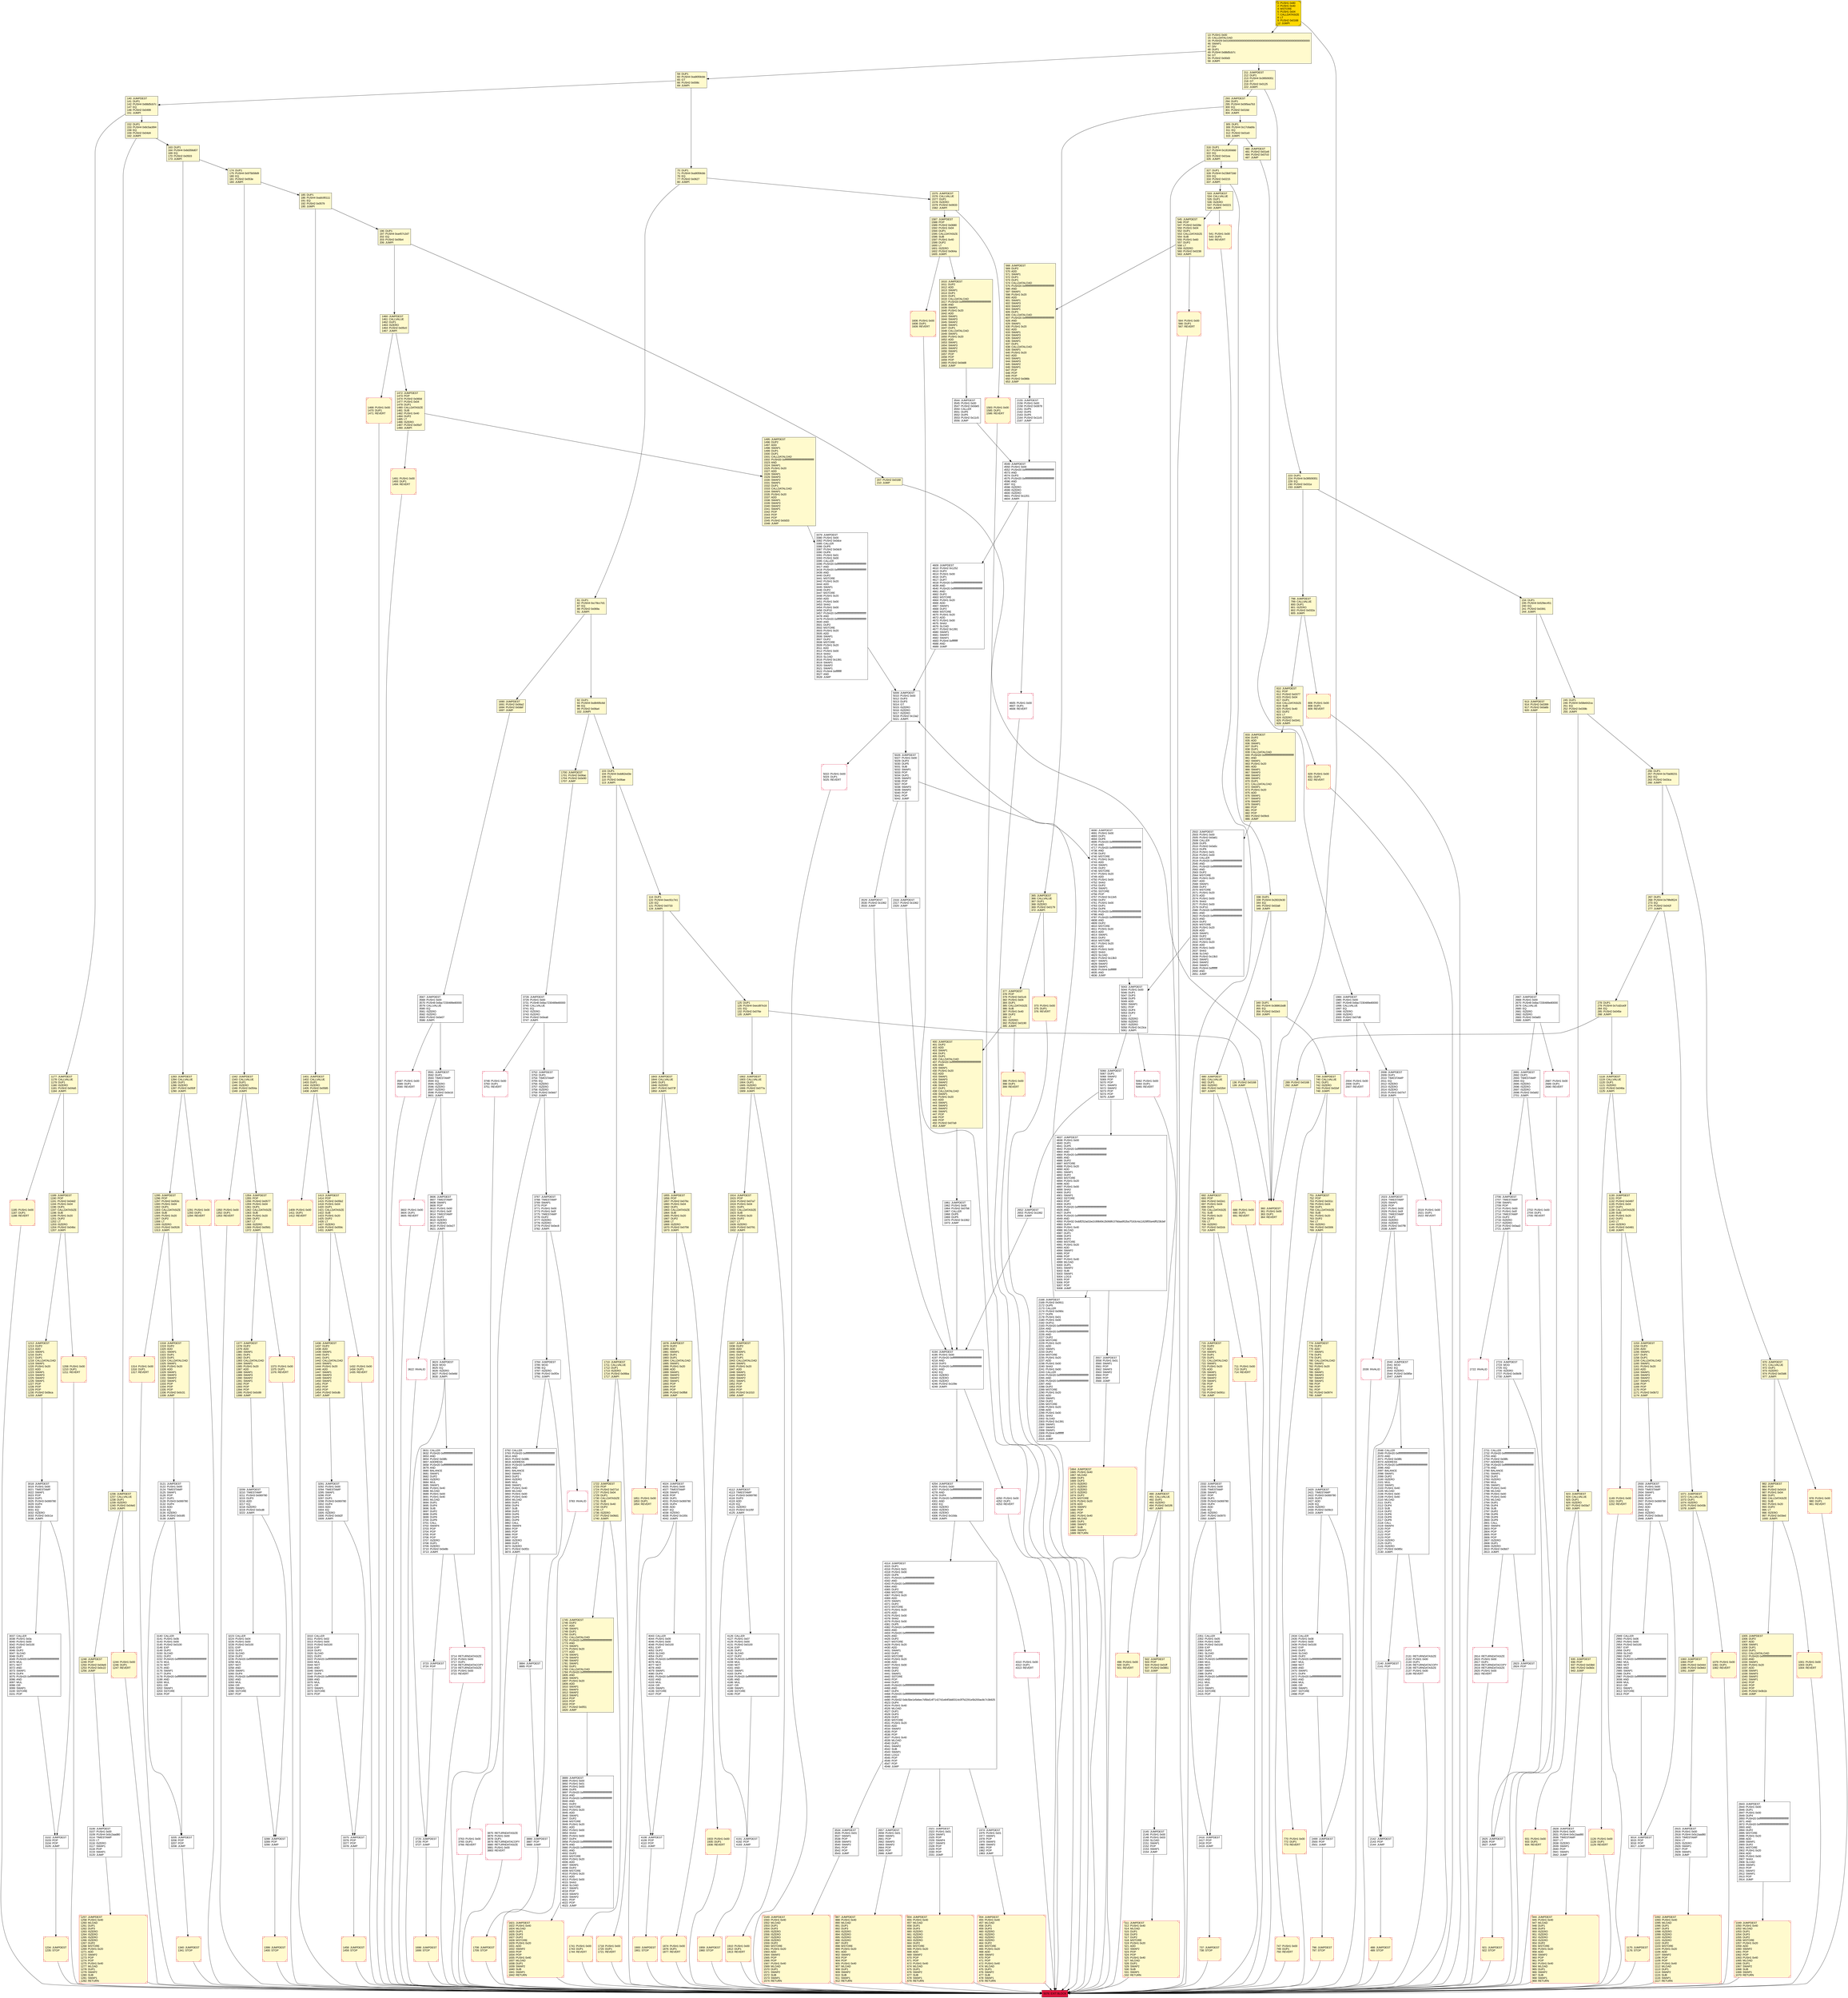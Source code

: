 digraph G {
bgcolor=transparent rankdir=UD;
node [shape=box style=filled color=black fillcolor=white fontname=arial fontcolor=black];
59 [label="59: DUP1\l60: PUSH4 0xa9059cbb\l65: GT\l66: PUSH2 0x008c\l69: JUMPI\l" fillcolor=lemonchiffon ];
1587 [label="1587: JUMPDEST\l1588: POP\l1589: PUSH2 0x0680\l1592: PUSH1 0x04\l1594: DUP1\l1595: CALLDATASIZE\l1596: SUB\l1597: PUSH1 0x40\l1599: DUP2\l1600: LT\l1601: ISZERO\l1602: PUSH2 0x064a\l1605: JUMPI\l" fillcolor=lemonchiffon ];
931 [label="931: PUSH1 0x00\l933: DUP1\l934: REVERT\l" fillcolor=lemonchiffon shape=Msquare color=crimson ];
2706 [label="2706: JUMPDEST\l2707: TIMESTAMP\l2708: SWAP1\l2709: POP\l2710: PUSH1 0x00\l2712: PUSH1 0x0f\l2714: TIMESTAMP\l2715: DUP2\l2716: ISZERO\l2717: ISZERO\l2718: PUSH2 0x0aa3\l2721: JUMPI\l" ];
3886 [label="3886: JUMPDEST\l3887: POP\l3888: JUMP\l" ];
921 [label="921: JUMPDEST\l922: STOP\l" fillcolor=lemonchiffon shape=Msquare color=crimson ];
136 [label="136: PUSH2 0x0168\l139: JUMP\l" fillcolor=lemonchiffon ];
798 [label="798: JUMPDEST\l799: CALLVALUE\l800: DUP1\l801: ISZERO\l802: PUSH2 0x032a\l805: JUMPI\l" fillcolor=lemonchiffon ];
2023 [label="2023: JUMPDEST\l2024: TIMESTAMP\l2025: SWAP1\l2026: POP\l2027: PUSH1 0x00\l2029: PUSH1 0x0f\l2031: TIMESTAMP\l2032: DUP2\l2033: ISZERO\l2034: ISZERO\l2035: PUSH2 0x07f8\l2038: JUMPI\l" ];
1468 [label="1468: PUSH1 0x00\l1470: DUP1\l1471: REVERT\l" fillcolor=lemonchiffon shape=Msquare color=crimson ];
2722 [label="2722: INVALID\l" shape=Msquare color=crimson ];
5043 [label="5043: JUMPDEST\l5044: PUSH1 0x00\l5046: DUP1\l5047: DUP3\l5048: DUP5\l5049: ADD\l5050: SWAP1\l5051: POP\l5052: DUP4\l5053: DUP2\l5054: LT\l5055: ISZERO\l5056: ISZERO\l5057: ISZERO\l5058: PUSH2 0x13ca\l5061: JUMPI\l" ];
2723 [label="2723: JUMPDEST\l2724: MOD\l2725: EQ\l2726: ISZERO\l2727: PUSH2 0x0b09\l2730: JUMPI\l" ];
1409 [label="1409: PUSH1 0x00\l1411: DUP1\l1412: REVERT\l" fillcolor=lemonchiffon shape=Msquare color=crimson ];
3784 [label="3784: JUMPDEST\l3785: MOD\l3786: EQ\l3787: ISZERO\l3788: PUSH2 0x0f2e\l3791: JUMPI\l" ];
349 [label="349: DUP1\l350: PUSH4 0x38861bd8\l355: EQ\l356: PUSH2 0x02e3\l359: JUMPI\l" fillcolor=lemonchiffon ];
1458 [label="1458: JUMPDEST\l1459: STOP\l" fillcolor=lemonchiffon shape=Msquare color=crimson ];
1933 [label="1933: PUSH1 0x00\l1935: DUP1\l1936: REVERT\l" fillcolor=lemonchiffon shape=Msquare color=crimson ];
396 [label="396: PUSH1 0x00\l398: DUP1\l399: REVERT\l" fillcolor=lemonchiffon shape=Msquare color=crimson ];
2825 [label="2825: JUMPDEST\l2826: POP\l2827: JUMP\l" ];
480 [label="480: JUMPDEST\l481: PUSH2 0x01e8\l484: PUSH2 0x07c0\l487: JUMP\l" fillcolor=lemonchiffon ];
810 [label="810: JUMPDEST\l811: POP\l812: PUSH2 0x0377\l815: PUSH1 0x04\l817: DUP1\l818: CALLDATASIZE\l819: SUB\l820: PUSH1 0x40\l822: DUP2\l823: LT\l824: ISZERO\l825: PUSH2 0x0341\l828: JUMPI\l" fillcolor=lemonchiffon ];
1959 [label="1959: JUMPDEST\l1960: STOP\l" fillcolor=lemonchiffon shape=Msquare color=crimson ];
316 [label="316: DUP1\l317: PUSH4 0x18160ddd\l322: EQ\l323: PUSH2 0x01ea\l326: JUMPI\l" fillcolor=lemonchiffon ];
256 [label="256: DUP1\l257: PUSH4 0x70a08231\l262: EQ\l263: PUSH2 0x03ca\l266: JUMPI\l" fillcolor=lemonchiffon ];
1432 [label="1432: PUSH1 0x00\l1434: DUP1\l1435: REVERT\l" fillcolor=lemonchiffon shape=Msquare color=crimson ];
70 [label="70: DUP1\l71: PUSH4 0xa9059cbb\l76: EQ\l77: PUSH2 0x0627\l80: JUMPI\l" fillcolor=lemonchiffon ];
5022 [label="5022: PUSH1 0x00\l5024: DUP1\l5025: REVERT\l" shape=Msquare color=crimson ];
4194 [label="4194: JUMPDEST\l4195: PUSH1 0x00\l4197: PUSH20 0xffffffffffffffffffffffffffffffffffffffff\l4218: AND\l4219: DUP3\l4220: PUSH20 0xffffffffffffffffffffffffffffffffffffffff\l4241: AND\l4242: EQ\l4243: ISZERO\l4244: ISZERO\l4245: ISZERO\l4246: PUSH2 0x109e\l4249: JUMPI\l" ];
2019 [label="2019: PUSH1 0x00\l2021: DUP1\l2022: REVERT\l" shape=Msquare color=crimson ];
278 [label="278: DUP1\l279: PUSH4 0x7cd2ce0f\l284: EQ\l285: PUSH2 0x045e\l288: JUMPI\l" fillcolor=lemonchiffon ];
223 [label="223: DUP1\l224: PUSH4 0x39509351\l229: EQ\l230: PUSH2 0x031e\l233: JUMPI\l" fillcolor=lemonchiffon ];
4108 [label="4108: JUMPDEST\l4109: POP\l4110: POP\l4111: JUMP\l" ];
1001 [label="1001: PUSH1 0x00\l1003: DUP1\l1004: REVERT\l" fillcolor=lemonchiffon shape=Msquare color=crimson ];
2131 [label="2131: RETURNDATASIZE\l2132: PUSH1 0x00\l2134: DUP1\l2135: RETURNDATACOPY\l2136: RETURNDATASIZE\l2137: PUSH1 0x00\l2139: REVERT\l" shape=Msquare color=crimson ];
715 [label="715: JUMPDEST\l716: DUP2\l717: ADD\l718: SWAP1\l719: DUP1\l720: DUP1\l721: CALLDATALOAD\l722: SWAP1\l723: PUSH1 0x20\l725: ADD\l726: SWAP1\l727: SWAP3\l728: SWAP2\l729: SWAP1\l730: POP\l731: POP\l732: POP\l733: PUSH2 0x091c\l736: JUMP\l" fillcolor=lemonchiffon ];
2652 [label="2652: JUMPDEST\l2653: PUSH2 0x1062\l2656: JUMP\l" ];
887 [label="887: JUMPDEST\l888: PUSH1 0x40\l890: MLOAD\l891: DUP1\l892: DUP3\l893: ISZERO\l894: ISZERO\l895: ISZERO\l896: ISZERO\l897: DUP2\l898: MSTORE\l899: PUSH1 0x20\l901: ADD\l902: SWAP2\l903: POP\l904: POP\l905: PUSH1 0x40\l907: MLOAD\l908: DUP1\l909: SWAP2\l910: SUB\l911: SWAP1\l912: RETURN\l" fillcolor=lemonchiffon shape=Msquare color=crimson ];
4043 [label="4043: CALLER\l4044: PUSH1 0x09\l4046: PUSH1 0x00\l4048: PUSH2 0x0100\l4051: EXP\l4052: DUP2\l4053: SLOAD\l4054: DUP2\l4055: PUSH20 0xffffffffffffffffffffffffffffffffffffffff\l4076: MUL\l4077: NOT\l4078: AND\l4079: SWAP1\l4080: DUP4\l4081: PUSH20 0xffffffffffffffffffffffffffffffffffffffff\l4102: AND\l4103: MUL\l4104: OR\l4105: SWAP1\l4106: SSTORE\l4107: POP\l" ];
511 [label="511: JUMPDEST\l512: PUSH1 0x40\l514: MLOAD\l515: DUP1\l516: DUP3\l517: DUP2\l518: MSTORE\l519: PUSH1 0x20\l521: ADD\l522: SWAP2\l523: POP\l524: POP\l525: PUSH1 0x40\l527: MLOAD\l528: DUP1\l529: SWAP2\l530: SUB\l531: SWAP1\l532: RETURN\l" fillcolor=lemonchiffon shape=Msquare color=crimson ];
680 [label="680: JUMPDEST\l681: CALLVALUE\l682: DUP1\l683: ISZERO\l684: PUSH2 0x02b4\l687: JUMPI\l" fillcolor=lemonchiffon ];
568 [label="568: JUMPDEST\l569: DUP2\l570: ADD\l571: SWAP1\l572: DUP1\l573: DUP1\l574: CALLDATALOAD\l575: PUSH20 0xffffffffffffffffffffffffffffffffffffffff\l596: AND\l597: SWAP1\l598: PUSH1 0x20\l600: ADD\l601: SWAP1\l602: SWAP3\l603: SWAP2\l604: SWAP1\l605: DUP1\l606: CALLDATALOAD\l607: PUSH20 0xffffffffffffffffffffffffffffffffffffffff\l628: AND\l629: SWAP1\l630: PUSH1 0x20\l632: ADD\l633: SWAP1\l634: SWAP3\l635: SWAP2\l636: SWAP1\l637: DUP1\l638: CALLDATALOAD\l639: SWAP1\l640: PUSH1 0x20\l642: ADD\l643: SWAP1\l644: SWAP3\l645: SWAP2\l646: SWAP1\l647: POP\l648: POP\l649: POP\l650: PUSH2 0x086b\l653: JUMP\l" fillcolor=lemonchiffon ];
4254 [label="4254: JUMPDEST\l4255: PUSH1 0x00\l4257: PUSH20 0xffffffffffffffffffffffffffffffffffffffff\l4278: AND\l4279: DUP4\l4280: PUSH20 0xffffffffffffffffffffffffffffffffffffffff\l4301: AND\l4302: EQ\l4303: ISZERO\l4304: ISZERO\l4305: ISZERO\l4306: PUSH2 0x10da\l4309: JUMPI\l" ];
498 [label="498: PUSH1 0x00\l500: DUP1\l501: REVERT\l" fillcolor=lemonchiffon shape=Msquare color=crimson ];
1342 [label="1342: JUMPDEST\l1343: CALLVALUE\l1344: DUP1\l1345: ISZERO\l1346: PUSH2 0x054a\l1349: JUMPI\l" fillcolor=lemonchiffon ];
207 [label="207: PUSH2 0x0168\l210: JUMP\l" fillcolor=lemonchiffon ];
3102 [label="3102: JUMPDEST\l3103: POP\l3104: POP\l3105: JUMP\l" ];
152 [label="152: DUP1\l153: PUSH4 0x8c5ac894\l158: EQ\l159: PUSH2 0x04d4\l162: JUMPI\l" fillcolor=lemonchiffon ];
338 [label="338: DUP1\l339: PUSH4 0x2831fe30\l344: EQ\l345: PUSH2 0x02a8\l348: JUMPI\l" fillcolor=lemonchiffon ];
4605 [label="4605: PUSH1 0x00\l4607: DUP1\l4608: REVERT\l" shape=Msquare color=crimson ];
1401 [label="1401: JUMPDEST\l1402: CALLVALUE\l1403: DUP1\l1404: ISZERO\l1405: PUSH2 0x0585\l1408: JUMPI\l" fillcolor=lemonchiffon ];
5062 [label="5062: PUSH1 0x00\l5064: DUP1\l5065: REVERT\l" shape=Msquare color=crimson ];
196 [label="196: DUP1\l197: PUSH4 0xa457c2d7\l202: EQ\l203: PUSH2 0x05b4\l206: JUMPI\l" fillcolor=lemonchiffon ];
1984 [label="1984: JUMPDEST\l1985: PUSH1 0x00\l1987: PUSH8 0x8ac7230489e80000\l1996: CALLVALUE\l1997: EQ\l1998: ISZERO\l1999: ISZERO\l2000: PUSH2 0x07d8\l2003: JUMPI\l" ];
1118 [label="1118: JUMPDEST\l1119: CALLVALUE\l1120: DUP1\l1121: ISZERO\l1122: PUSH2 0x046a\l1125: JUMPI\l" fillcolor=lemonchiffon ];
1436 [label="1436: JUMPDEST\l1437: DUP2\l1438: ADD\l1439: SWAP1\l1440: DUP1\l1441: DUP1\l1442: CALLDATALOAD\l1443: SWAP1\l1444: PUSH1 0x20\l1446: ADD\l1447: SWAP1\l1448: SWAP3\l1449: SWAP2\l1450: SWAP1\l1451: POP\l1452: POP\l1453: POP\l1454: PUSH2 0x0cdb\l1457: JUMP\l" fillcolor=lemonchiffon ];
2140 [label="2140: JUMPDEST\l2141: POP\l" ];
751 [label="751: JUMPDEST\l752: POP\l753: PUSH2 0x031c\l756: PUSH1 0x04\l758: DUP1\l759: CALLDATASIZE\l760: SUB\l761: PUSH1 0x20\l763: DUP2\l764: LT\l765: ISZERO\l766: PUSH2 0x0306\l769: JUMPI\l" fillcolor=lemonchiffon ];
1491 [label="1491: PUSH1 0x00\l1493: DUP1\l1494: REVERT\l" fillcolor=lemonchiffon shape=Msquare color=crimson ];
978 [label="978: PUSH1 0x00\l980: DUP1\l981: REVERT\l" fillcolor=lemonchiffon shape=Msquare color=crimson ];
2004 [label="2004: PUSH1 0x00\l2006: DUP1\l2007: REVERT\l" shape=Msquare color=crimson ];
2048 [label="2048: CALLER\l2049: PUSH20 0xffffffffffffffffffffffffffffffffffffffff\l2070: AND\l2071: PUSH2 0x08fc\l2074: ADDRESS\l2075: PUSH20 0xffffffffffffffffffffffffffffffffffffffff\l2096: AND\l2097: BALANCE\l2098: SWAP1\l2099: DUP2\l2100: ISZERO\l2101: MUL\l2102: SWAP1\l2103: PUSH1 0x40\l2105: MLOAD\l2106: PUSH1 0x00\l2108: PUSH1 0x40\l2110: MLOAD\l2111: DUP1\l2112: DUP4\l2113: SUB\l2114: DUP2\l2115: DUP6\l2116: DUP9\l2117: DUP9\l2118: CALL\l2119: SWAP4\l2120: POP\l2121: POP\l2122: POP\l2123: POP\l2124: ISZERO\l2125: DUP1\l2126: ISZERO\l2127: PUSH2 0x085c\l2130: JUMPI\l" ];
3783 [label="3783: INVALID\l" shape=Msquare color=crimson ];
488 [label="488: JUMPDEST\l489: STOP\l" fillcolor=lemonchiffon shape=Msquare color=crimson ];
1610 [label="1610: JUMPDEST\l1611: DUP2\l1612: ADD\l1613: SWAP1\l1614: DUP1\l1615: DUP1\l1616: CALLDATALOAD\l1617: PUSH20 0xffffffffffffffffffffffffffffffffffffffff\l1638: AND\l1639: SWAP1\l1640: PUSH1 0x20\l1642: ADD\l1643: SWAP1\l1644: SWAP3\l1645: SWAP2\l1646: SWAP1\l1647: DUP1\l1648: CALLDATALOAD\l1649: SWAP1\l1650: PUSH1 0x20\l1652: ADD\l1653: SWAP1\l1654: SWAP3\l1655: SWAP2\l1656: SWAP1\l1657: POP\l1658: POP\l1659: POP\l1660: PUSH2 0x0dd8\l1663: JUMP\l" fillcolor=lemonchiffon ];
1937 [label="1937: JUMPDEST\l1938: DUP2\l1939: ADD\l1940: SWAP1\l1941: DUP1\l1942: DUP1\l1943: CALLDATALOAD\l1944: SWAP1\l1945: PUSH1 0x20\l1947: ADD\l1948: SWAP1\l1949: SWAP3\l1950: SWAP2\l1951: SWAP1\l1952: POP\l1953: POP\l1954: POP\l1955: PUSH2 0x1010\l1958: JUMP\l" fillcolor=lemonchiffon ];
1314 [label="1314: PUSH1 0x00\l1316: DUP1\l1317: REVERT\l" fillcolor=lemonchiffon shape=Msquare color=crimson ];
174 [label="174: DUP1\l175: PUSH4 0x975b58d9\l180: EQ\l181: PUSH2 0x053e\l184: JUMPI\l" fillcolor=lemonchiffon ];
806 [label="806: PUSH1 0x00\l808: DUP1\l809: REVERT\l" fillcolor=lemonchiffon shape=Msquare color=crimson ];
796 [label="796: JUMPDEST\l797: STOP\l" fillcolor=lemonchiffon shape=Msquare color=crimson ];
1472 [label="1472: JUMPDEST\l1473: POP\l1474: PUSH2 0x060d\l1477: PUSH1 0x04\l1479: DUP1\l1480: CALLDATASIZE\l1481: SUB\l1482: PUSH1 0x40\l1484: DUP2\l1485: LT\l1486: ISZERO\l1487: PUSH2 0x05d7\l1490: JUMPI\l" fillcolor=lemonchiffon ];
1354 [label="1354: JUMPDEST\l1355: POP\l1356: PUSH2 0x0577\l1359: PUSH1 0x04\l1361: DUP1\l1362: CALLDATASIZE\l1363: SUB\l1364: PUSH1 0x20\l1366: DUP2\l1367: LT\l1368: ISZERO\l1369: PUSH2 0x0561\l1372: JUMPI\l" fillcolor=lemonchiffon ];
944 [label="944: JUMPDEST\l945: PUSH1 0x40\l947: MLOAD\l948: DUP1\l949: DUP3\l950: ISZERO\l951: ISZERO\l952: ISZERO\l953: ISZERO\l954: DUP2\l955: MSTORE\l956: PUSH1 0x20\l958: ADD\l959: SWAP2\l960: POP\l961: POP\l962: PUSH1 0x40\l964: MLOAD\l965: DUP1\l966: SWAP2\l967: SUB\l968: SWAP1\l969: RETURN\l" fillcolor=lemonchiffon shape=Msquare color=crimson ];
1318 [label="1318: JUMPDEST\l1319: DUP2\l1320: ADD\l1321: SWAP1\l1322: DUP1\l1323: DUP1\l1324: CALLDATALOAD\l1325: SWAP1\l1326: PUSH1 0x20\l1328: ADD\l1329: SWAP1\l1330: SWAP3\l1331: SWAP2\l1332: SWAP1\l1333: POP\l1334: POP\l1335: POP\l1336: PUSH2 0x0c31\l1339: JUMP\l" fillcolor=lemonchiffon ];
2168 [label="2168: JUMPDEST\l2169: PUSH2 0x0911\l2172: DUP5\l2173: CALLER\l2174: PUSH2 0x090c\l2177: DUP6\l2178: PUSH1 0x01\l2180: PUSH1 0x00\l2182: DUP11\l2183: PUSH20 0xffffffffffffffffffffffffffffffffffffffff\l2204: AND\l2205: PUSH20 0xffffffffffffffffffffffffffffffffffffffff\l2226: AND\l2227: DUP2\l2228: MSTORE\l2229: PUSH1 0x20\l2231: ADD\l2232: SWAP1\l2233: DUP2\l2234: MSTORE\l2235: PUSH1 0x20\l2237: ADD\l2238: PUSH1 0x00\l2240: SHA3\l2241: PUSH1 0x00\l2243: CALLER\l2244: PUSH20 0xffffffffffffffffffffffffffffffffffffffff\l2265: AND\l2266: PUSH20 0xffffffffffffffffffffffffffffffffffffffff\l2287: AND\l2288: DUP2\l2289: MSTORE\l2290: PUSH1 0x20\l2292: ADD\l2293: SWAP1\l2294: DUP2\l2295: MSTORE\l2296: PUSH1 0x20\l2298: ADD\l2299: PUSH1 0x00\l2301: SHA3\l2302: SLOAD\l2303: PUSH2 0x1391\l2306: SWAP1\l2307: SWAP2\l2308: SWAP1\l2309: PUSH4 0xffffffff\l2314: AND\l2315: JUMP\l" ];
3121 [label="3121: JUMPDEST\l3122: PUSH1 0x00\l3124: TIMESTAMP\l3125: SWAP1\l3126: POP\l3127: DUP1\l3128: PUSH3 0x069780\l3132: DUP4\l3133: ADD\l3134: EQ\l3135: ISZERO\l3136: PUSH2 0x0c85\l3139: JUMPI\l" ];
3310 [label="3310: CALLER\l3311: PUSH1 0x02\l3313: PUSH1 0x00\l3315: PUSH2 0x0100\l3318: EXP\l3319: DUP2\l3320: SLOAD\l3321: DUP2\l3322: PUSH20 0xffffffffffffffffffffffffffffffffffffffff\l3343: MUL\l3344: NOT\l3345: AND\l3346: SWAP1\l3347: DUP4\l3348: PUSH20 0xffffffffffffffffffffffffffffffffffffffff\l3369: AND\l3370: MUL\l3371: OR\l3372: SWAP1\l3373: SSTORE\l3374: POP\l" ];
3622 [label="3622: INVALID\l" shape=Msquare color=crimson ];
3714 [label="3714: RETURNDATASIZE\l3715: PUSH1 0x00\l3717: DUP1\l3718: RETURNDATACOPY\l3719: RETURNDATASIZE\l3720: PUSH1 0x00\l3722: REVERT\l" shape=Msquare color=crimson ];
1851 [label="1851: PUSH1 0x00\l1853: DUP1\l1854: REVERT\l" fillcolor=lemonchiffon shape=Msquare color=crimson ];
829 [label="829: PUSH1 0x00\l831: DUP1\l832: REVERT\l" fillcolor=lemonchiffon shape=Msquare color=crimson ];
4690 [label="4690: JUMPDEST\l4691: PUSH1 0x00\l4693: DUP1\l4694: DUP6\l4695: PUSH20 0xffffffffffffffffffffffffffffffffffffffff\l4716: AND\l4717: PUSH20 0xffffffffffffffffffffffffffffffffffffffff\l4738: AND\l4739: DUP2\l4740: MSTORE\l4741: PUSH1 0x20\l4743: ADD\l4744: SWAP1\l4745: DUP2\l4746: MSTORE\l4747: PUSH1 0x20\l4749: ADD\l4750: PUSH1 0x00\l4752: SHA3\l4753: DUP2\l4754: SWAP1\l4755: SSTORE\l4756: POP\l4757: PUSH2 0x12e5\l4760: DUP2\l4761: PUSH1 0x00\l4763: DUP1\l4764: DUP6\l4765: PUSH20 0xffffffffffffffffffffffffffffffffffffffff\l4786: AND\l4787: PUSH20 0xffffffffffffffffffffffffffffffffffffffff\l4808: AND\l4809: DUP2\l4810: MSTORE\l4811: PUSH1 0x20\l4813: ADD\l4814: SWAP1\l4815: DUP2\l4816: MSTORE\l4817: PUSH1 0x20\l4819: ADD\l4820: PUSH1 0x00\l4822: SHA3\l4823: SLOAD\l4824: PUSH2 0x13b3\l4827: SWAP1\l4828: SWAP2\l4829: SWAP1\l4830: PUSH4 0xffffffff\l4835: AND\l4836: JUMP\l" ];
545 [label="545: JUMPDEST\l546: POP\l547: PUSH2 0x028e\l550: PUSH1 0x04\l552: DUP1\l553: CALLDATASIZE\l554: SUB\l555: PUSH1 0x60\l557: DUP2\l558: LT\l559: ISZERO\l560: PUSH2 0x0238\l563: JUMPI\l" fillcolor=lemonchiffon ];
4024 [label="4024: JUMPDEST\l4025: PUSH1 0x00\l4027: TIMESTAMP\l4028: SWAP1\l4029: POP\l4030: DUP1\l4031: PUSH3 0x069780\l4035: DUP4\l4036: ADD\l4037: EQ\l4038: ISZERO\l4039: PUSH2 0x100c\l4042: JUMPI\l" ];
770 [label="770: PUSH1 0x00\l772: DUP1\l773: REVERT\l" fillcolor=lemonchiffon shape=Msquare color=crimson ];
4314 [label="4314: JUMPDEST\l4315: DUP1\l4316: PUSH1 0x01\l4318: PUSH1 0x00\l4320: DUP6\l4321: PUSH20 0xffffffffffffffffffffffffffffffffffffffff\l4342: AND\l4343: PUSH20 0xffffffffffffffffffffffffffffffffffffffff\l4364: AND\l4365: DUP2\l4366: MSTORE\l4367: PUSH1 0x20\l4369: ADD\l4370: SWAP1\l4371: DUP2\l4372: MSTORE\l4373: PUSH1 0x20\l4375: ADD\l4376: PUSH1 0x00\l4378: SHA3\l4379: PUSH1 0x00\l4381: DUP5\l4382: PUSH20 0xffffffffffffffffffffffffffffffffffffffff\l4403: AND\l4404: PUSH20 0xffffffffffffffffffffffffffffffffffffffff\l4425: AND\l4426: DUP2\l4427: MSTORE\l4428: PUSH1 0x20\l4430: ADD\l4431: SWAP1\l4432: DUP2\l4433: MSTORE\l4434: PUSH1 0x20\l4436: ADD\l4437: PUSH1 0x00\l4439: SHA3\l4440: DUP2\l4441: SWAP1\l4442: SSTORE\l4443: POP\l4444: DUP2\l4445: PUSH20 0xffffffffffffffffffffffffffffffffffffffff\l4466: AND\l4467: DUP4\l4468: PUSH20 0xffffffffffffffffffffffffffffffffffffffff\l4489: AND\l4490: PUSH32 0x8c5be1e5ebec7d5bd14f71427d1e84f3dd0314c0f7b2291e5b200ac8c7c3b925\l4523: DUP4\l4524: PUSH1 0x40\l4526: MLOAD\l4527: DUP1\l4528: DUP3\l4529: DUP2\l4530: MSTORE\l4531: PUSH1 0x20\l4533: ADD\l4534: SWAP2\l4535: POP\l4536: POP\l4537: PUSH1 0x40\l4539: MLOAD\l4540: DUP1\l4541: SWAP2\l4542: SUB\l4543: SWAP1\l4544: LOG3\l4545: POP\l4546: POP\l4547: POP\l4548: JUMP\l" ];
833 [label="833: JUMPDEST\l834: DUP2\l835: ADD\l836: SWAP1\l837: DUP1\l838: DUP1\l839: CALLDATALOAD\l840: PUSH20 0xffffffffffffffffffffffffffffffffffffffff\l861: AND\l862: SWAP1\l863: PUSH1 0x20\l865: ADD\l866: SWAP1\l867: SWAP3\l868: SWAP2\l869: SWAP1\l870: DUP1\l871: CALLDATALOAD\l872: SWAP1\l873: PUSH1 0x20\l875: ADD\l876: SWAP1\l877: SWAP3\l878: SWAP2\l879: SWAP1\l880: POP\l881: POP\l882: POP\l883: PUSH2 0x09c6\l886: JUMP\l" fillcolor=lemonchiffon ];
2502 [label="2502: JUMPDEST\l2503: PUSH1 0x00\l2505: PUSH2 0x0a61\l2508: CALLER\l2509: DUP5\l2510: PUSH2 0x0a5c\l2513: DUP6\l2514: PUSH1 0x01\l2516: PUSH1 0x00\l2518: CALLER\l2519: PUSH20 0xffffffffffffffffffffffffffffffffffffffff\l2540: AND\l2541: PUSH20 0xffffffffffffffffffffffffffffffffffffffff\l2562: AND\l2563: DUP2\l2564: MSTORE\l2565: PUSH1 0x20\l2567: ADD\l2568: SWAP1\l2569: DUP2\l2570: MSTORE\l2571: PUSH1 0x20\l2573: ADD\l2574: PUSH1 0x00\l2576: SHA3\l2577: PUSH1 0x00\l2579: DUP10\l2580: PUSH20 0xffffffffffffffffffffffffffffffffffffffff\l2601: AND\l2602: PUSH20 0xffffffffffffffffffffffffffffffffffffffff\l2623: AND\l2624: DUP2\l2625: MSTORE\l2626: PUSH1 0x20\l2628: ADD\l2629: SWAP1\l2630: DUP2\l2631: MSTORE\l2632: PUSH1 0x20\l2634: ADD\l2635: PUSH1 0x00\l2637: SHA3\l2638: SLOAD\l2639: PUSH2 0x13b3\l2642: SWAP1\l2643: SWAP2\l2644: SWAP1\l2645: PUSH4 0xffffffff\l2650: AND\l2651: JUMP\l" ];
327 [label="327: DUP1\l328: PUSH4 0x23b872dd\l333: EQ\l334: PUSH2 0x0215\l337: JUMPI\l" fillcolor=lemonchiffon ];
5066 [label="5066: JUMPDEST\l5067: DUP1\l5068: SWAP2\l5069: POP\l5070: POP\l5071: SWAP3\l5072: SWAP2\l5073: POP\l5074: POP\l5075: JUMP\l" ];
1340 [label="1340: JUMPDEST\l1341: STOP\l" fillcolor=lemonchiffon shape=Msquare color=crimson ];
1291 [label="1291: PUSH1 0x00\l1293: DUP1\l1294: REVERT\l" fillcolor=lemonchiffon shape=Msquare color=crimson ];
1821 [label="1821: JUMPDEST\l1822: PUSH1 0x40\l1824: MLOAD\l1825: DUP1\l1826: DUP3\l1827: DUP2\l1828: MSTORE\l1829: PUSH1 0x20\l1831: ADD\l1832: SWAP2\l1833: POP\l1834: POP\l1835: PUSH1 0x40\l1837: MLOAD\l1838: DUP1\l1839: SWAP2\l1840: SUB\l1841: SWAP1\l1842: RETURN\l" fillcolor=lemonchiffon shape=Msquare color=crimson ];
1071 [label="1071: JUMPDEST\l1072: CALLVALUE\l1073: DUP1\l1074: ISZERO\l1075: PUSH2 0x043b\l1078: JUMPI\l" fillcolor=lemonchiffon ];
2434 [label="2434: CALLER\l2435: PUSH1 0x08\l2437: PUSH1 0x00\l2439: PUSH2 0x0100\l2442: EXP\l2443: DUP2\l2444: SLOAD\l2445: DUP2\l2446: PUSH20 0xffffffffffffffffffffffffffffffffffffffff\l2467: MUL\l2468: NOT\l2469: AND\l2470: SWAP1\l2471: DUP4\l2472: PUSH20 0xffffffffffffffffffffffffffffffffffffffff\l2493: AND\l2494: MUL\l2495: OR\l2496: SWAP1\l2497: SSTORE\l2498: POP\l" ];
3106 [label="3106: JUMPDEST\l3107: PUSH1 0x00\l3109: PUSH4 0x5c2aad80\l3114: TIMESTAMP\l3115: LT\l3116: ISZERO\l3117: SWAP1\l3118: POP\l3119: SWAP1\l3120: JUMP\l" ];
3889 [label="3889: JUMPDEST\l3890: PUSH1 0x00\l3892: PUSH1 0x01\l3894: PUSH1 0x00\l3896: DUP5\l3897: PUSH20 0xffffffffffffffffffffffffffffffffffffffff\l3918: AND\l3919: PUSH20 0xffffffffffffffffffffffffffffffffffffffff\l3940: AND\l3941: DUP2\l3942: MSTORE\l3943: PUSH1 0x20\l3945: ADD\l3946: SWAP1\l3947: DUP2\l3948: MSTORE\l3949: PUSH1 0x20\l3951: ADD\l3952: PUSH1 0x00\l3954: SHA3\l3955: PUSH1 0x00\l3957: DUP4\l3958: PUSH20 0xffffffffffffffffffffffffffffffffffffffff\l3979: AND\l3980: PUSH20 0xffffffffffffffffffffffffffffffffffffffff\l4001: AND\l4002: DUP2\l4003: MSTORE\l4004: PUSH1 0x20\l4006: ADD\l4007: SWAP1\l4008: DUP2\l4009: MSTORE\l4010: PUSH1 0x20\l4012: ADD\l4013: PUSH1 0x00\l4015: SHA3\l4016: SLOAD\l4017: SWAP1\l4018: POP\l4019: SWAP3\l4020: SWAP2\l4021: POP\l4022: POP\l4023: JUMP\l" ];
2040 [label="2040: JUMPDEST\l2041: MOD\l2042: EQ\l2043: ISZERO\l2044: PUSH2 0x085e\l2047: JUMPI\l" ];
5009 [label="5009: JUMPDEST\l5010: PUSH1 0x00\l5012: DUP3\l5013: DUP3\l5014: GT\l5015: ISZERO\l5016: ISZERO\l5017: ISZERO\l5018: PUSH2 0x13a2\l5021: JUMPI\l" ];
3723 [label="3723: JUMPDEST\l3724: POP\l" ];
2332 [label="2332: JUMPDEST\l2333: PUSH1 0x00\l2335: TIMESTAMP\l2336: SWAP1\l2337: POP\l2338: DUP1\l2339: PUSH3 0x069780\l2343: DUP4\l2344: ADD\l2345: EQ\l2346: ISZERO\l2347: PUSH2 0x0970\l2350: JUMPI\l" ];
4126 [label="4126: CALLER\l4127: PUSH1 0x07\l4129: PUSH1 0x00\l4131: PUSH2 0x0100\l4134: EXP\l4135: DUP2\l4136: SLOAD\l4137: DUP2\l4138: PUSH20 0xffffffffffffffffffffffffffffffffffffffff\l4159: MUL\l4160: NOT\l4161: AND\l4162: SWAP1\l4163: DUP4\l4164: PUSH20 0xffffffffffffffffffffffffffffffffffffffff\l4185: AND\l4186: MUL\l4187: OR\l4188: SWAP1\l4189: SSTORE\l4190: POP\l" ];
1902 [label="1902: JUMPDEST\l1903: CALLVALUE\l1904: DUP1\l1905: ISZERO\l1906: PUSH2 0x077a\l1909: JUMPI\l" fillcolor=lemonchiffon ];
3140 [label="3140: CALLER\l3141: PUSH1 0x0b\l3143: PUSH1 0x00\l3145: PUSH2 0x0100\l3148: EXP\l3149: DUP2\l3150: SLOAD\l3151: DUP2\l3152: PUSH20 0xffffffffffffffffffffffffffffffffffffffff\l3173: MUL\l3174: NOT\l3175: AND\l3176: SWAP1\l3177: DUP4\l3178: PUSH20 0xffffffffffffffffffffffffffffffffffffffff\l3199: AND\l3200: MUL\l3201: OR\l3202: SWAP1\l3203: SSTORE\l3204: POP\l" ];
2657 [label="2657: JUMPDEST\l2658: PUSH1 0x01\l2660: SWAP1\l2661: POP\l2662: SWAP3\l2663: SWAP2\l2664: POP\l2665: POP\l2666: JUMP\l" ];
3205 [label="3205: JUMPDEST\l3206: POP\l3207: POP\l3208: JUMP\l" ];
2691 [label="2691: JUMPDEST\l2692: DUP1\l2693: TIMESTAMP\l2694: EQ\l2695: ISZERO\l2696: ISZERO\l2697: ISZERO\l2698: PUSH2 0x0a92\l2701: JUMPI\l" ];
923 [label="923: JUMPDEST\l924: CALLVALUE\l925: DUP1\l926: ISZERO\l927: PUSH2 0x03a7\l930: JUMPI\l" fillcolor=lemonchiffon ];
3631 [label="3631: CALLER\l3632: PUSH20 0xffffffffffffffffffffffffffffffffffffffff\l3653: AND\l3654: PUSH2 0x08fc\l3657: ADDRESS\l3658: PUSH20 0xffffffffffffffffffffffffffffffffffffffff\l3679: AND\l3680: BALANCE\l3681: SWAP1\l3682: DUP2\l3683: ISZERO\l3684: MUL\l3685: SWAP1\l3686: PUSH1 0x40\l3688: MLOAD\l3689: PUSH1 0x00\l3691: PUSH1 0x40\l3693: MLOAD\l3694: DUP1\l3695: DUP4\l3696: SUB\l3697: DUP2\l3698: DUP6\l3699: DUP9\l3700: DUP9\l3701: CALL\l3702: SWAP4\l3703: POP\l3704: POP\l3705: POP\l3706: POP\l3707: ISZERO\l3708: DUP1\l3709: ISZERO\l3710: PUSH2 0x0e8b\l3713: JUMPI\l" ];
373 [label="373: PUSH1 0x00\l375: DUP1\l376: REVERT\l" fillcolor=lemonchiffon shape=Msquare color=crimson ];
1377 [label="1377: JUMPDEST\l1378: DUP2\l1379: ADD\l1380: SWAP1\l1381: DUP1\l1382: DUP1\l1383: CALLDATALOAD\l1384: SWAP1\l1385: PUSH1 0x20\l1387: ADD\l1388: SWAP1\l1389: SWAP3\l1390: SWAP2\l1391: SWAP1\l1392: POP\l1393: POP\l1394: POP\l1395: PUSH2 0x0c89\l1398: JUMP\l" fillcolor=lemonchiffon ];
1910 [label="1910: PUSH1 0x00\l1912: DUP1\l1913: REVERT\l" fillcolor=lemonchiffon shape=Msquare color=crimson ];
3037 [label="3037: CALLER\l3038: PUSH1 0x0a\l3040: PUSH1 0x00\l3042: PUSH2 0x0100\l3045: EXP\l3046: DUP2\l3047: SLOAD\l3048: DUP2\l3049: PUSH20 0xffffffffffffffffffffffffffffffffffffffff\l3070: MUL\l3071: NOT\l3072: AND\l3073: SWAP1\l3074: DUP4\l3075: PUSH20 0xffffffffffffffffffffffffffffffffffffffff\l3096: AND\l3097: MUL\l3098: OR\l3099: SWAP1\l3100: SSTORE\l3101: POP\l" ];
1295 [label="1295: JUMPDEST\l1296: POP\l1297: PUSH2 0x053c\l1300: PUSH1 0x04\l1302: DUP1\l1303: CALLDATASIZE\l1304: SUB\l1305: PUSH1 0x20\l1307: DUP2\l1308: LT\l1309: ISZERO\l1310: PUSH2 0x0526\l1313: JUMPI\l" fillcolor=lemonchiffon ];
1130 [label="1130: JUMPDEST\l1131: POP\l1132: PUSH2 0x0497\l1135: PUSH1 0x04\l1137: DUP1\l1138: CALLDATASIZE\l1139: SUB\l1140: PUSH1 0x20\l1142: DUP2\l1143: LT\l1144: ISZERO\l1145: PUSH2 0x0481\l1148: JUMPI\l" fillcolor=lemonchiffon ];
3544 [label="3544: JUMPDEST\l3545: PUSH1 0x00\l3547: PUSH2 0x0de5\l3550: CALLER\l3551: DUP5\l3552: DUP5\l3553: PUSH2 0x11c5\l3556: JUMP\l" ];
0 [label="0: PUSH1 0x80\l2: PUSH1 0x40\l4: MSTORE\l5: PUSH1 0x04\l7: CALLDATASIZE\l8: LT\l9: PUSH2 0x0168\l12: JUMPI\l" fillcolor=lemonchiffon shape=Msquare fillcolor=gold ];
1399 [label="1399: JUMPDEST\l1400: STOP\l" fillcolor=lemonchiffon shape=Msquare color=crimson ];
185 [label="185: DUP1\l186: PUSH4 0xa0c95111\l191: EQ\l192: PUSH2 0x0579\l195: JUMPI\l" fillcolor=lemonchiffon ];
2499 [label="2499: JUMPDEST\l2500: POP\l2501: JUMP\l" ];
2814 [label="2814: RETURNDATASIZE\l2815: PUSH1 0x00\l2817: DUP1\l2818: RETURNDATACOPY\l2819: RETURNDATASIZE\l2820: PUSH1 0x00\l2822: REVERT\l" shape=Msquare color=crimson ];
1350 [label="1350: PUSH1 0x00\l1352: DUP1\l1353: REVERT\l" fillcolor=lemonchiffon shape=Msquare color=crimson ];
211 [label="211: JUMPDEST\l212: DUP1\l213: PUSH4 0x39509351\l218: GT\l219: PUSH2 0x0125\l222: JUMPI\l" fillcolor=lemonchiffon ];
2351 [label="2351: CALLER\l2352: PUSH1 0x05\l2354: PUSH1 0x00\l2356: PUSH2 0x0100\l2359: EXP\l2360: DUP2\l2361: SLOAD\l2362: DUP2\l2363: PUSH20 0xffffffffffffffffffffffffffffffffffffffff\l2384: MUL\l2385: NOT\l2386: AND\l2387: SWAP1\l2388: DUP4\l2389: PUSH20 0xffffffffffffffffffffffffffffffffffffffff\l2410: AND\l2411: MUL\l2412: OR\l2413: SWAP1\l2414: SSTORE\l2415: POP\l" ];
1153 [label="1153: JUMPDEST\l1154: DUP2\l1155: ADD\l1156: SWAP1\l1157: DUP1\l1158: DUP1\l1159: CALLDATALOAD\l1160: SWAP1\l1161: PUSH1 0x20\l1163: ADD\l1164: SWAP1\l1165: SWAP3\l1166: SWAP2\l1167: SWAP1\l1168: POP\l1169: POP\l1170: POP\l1171: PUSH2 0x0b72\l1174: JUMP\l" fillcolor=lemonchiffon ];
5026 [label="5026: JUMPDEST\l5027: PUSH1 0x00\l5029: DUP3\l5030: DUP5\l5031: SUB\l5032: SWAP1\l5033: POP\l5034: DUP1\l5035: SWAP2\l5036: POP\l5037: POP\l5038: SWAP3\l5039: SWAP2\l5040: POP\l5041: POP\l5042: JUMP\l" ];
1874 [label="1874: PUSH1 0x00\l1876: DUP1\l1877: REVERT\l" fillcolor=lemonchiffon shape=Msquare color=crimson ];
1900 [label="1900: JUMPDEST\l1901: STOP\l" fillcolor=lemonchiffon shape=Msquare color=crimson ];
454 [label="454: JUMPDEST\l455: PUSH1 0x40\l457: MLOAD\l458: DUP1\l459: DUP3\l460: ISZERO\l461: ISZERO\l462: ISZERO\l463: ISZERO\l464: DUP2\l465: MSTORE\l466: PUSH1 0x20\l468: ADD\l469: SWAP2\l470: POP\l471: POP\l472: PUSH1 0x40\l474: MLOAD\l475: DUP1\l476: SWAP2\l477: SUB\l478: SWAP1\l479: RETURN\l" fillcolor=lemonchiffon shape=Msquare color=crimson ];
1878 [label="1878: JUMPDEST\l1879: DUP2\l1880: ADD\l1881: SWAP1\l1882: DUP1\l1883: DUP1\l1884: CALLDATALOAD\l1885: SWAP1\l1886: PUSH1 0x20\l1888: ADD\l1889: SWAP1\l1890: SWAP3\l1891: SWAP2\l1892: SWAP1\l1893: POP\l1894: POP\l1895: POP\l1896: PUSH2 0x0fb8\l1899: JUMP\l" fillcolor=lemonchiffon ];
1373 [label="1373: PUSH1 0x00\l1375: DUP1\l1376: REVERT\l" fillcolor=lemonchiffon shape=Msquare color=crimson ];
163 [label="163: DUP1\l164: PUSH4 0x8d356d07\l169: EQ\l170: PUSH2 0x0503\l173: JUMPI\l" fillcolor=lemonchiffon ];
1185 [label="1185: PUSH1 0x00\l1187: DUP1\l1188: REVERT\l" fillcolor=lemonchiffon shape=Msquare color=crimson ];
1175 [label="1175: JUMPDEST\l1176: STOP\l" fillcolor=lemonchiffon shape=Msquare color=crimson ];
2145 [label="2145: JUMPDEST\l2146: PUSH1 0x00\l2148: PUSH1 0x03\l2150: SLOAD\l2151: SWAP1\l2152: POP\l2153: SWAP1\l2154: JUMP\l" ];
3748 [label="3748: PUSH1 0x00\l3750: DUP1\l3751: REVERT\l" shape=Msquare color=crimson ];
1283 [label="1283: JUMPDEST\l1284: CALLVALUE\l1285: DUP1\l1286: ISZERO\l1287: PUSH2 0x050f\l1290: JUMPI\l" fillcolor=lemonchiffon ];
688 [label="688: PUSH1 0x00\l690: DUP1\l691: REVERT\l" fillcolor=lemonchiffon shape=Msquare color=crimson ];
3763 [label="3763: PUSH1 0x00\l3765: DUP1\l3766: REVERT\l" shape=Msquare color=crimson ];
2321 [label="2321: JUMPDEST\l2322: PUSH1 0x01\l2324: SWAP1\l2325: POP\l2326: SWAP4\l2327: SWAP3\l2328: POP\l2329: POP\l2330: POP\l2331: JUMP\l" ];
1718 [label="1718: PUSH1 0x00\l1720: DUP1\l1721: REVERT\l" fillcolor=lemonchiffon shape=Msquare color=crimson ];
1208 [label="1208: PUSH1 0x00\l1210: DUP1\l1211: REVERT\l" fillcolor=lemonchiffon shape=Msquare color=crimson ];
2316 [label="2316: JUMPDEST\l2317: PUSH2 0x1062\l2320: JUMP\l" ];
1690 [label="1690: JUMPDEST\l1691: PUSH2 0x06a2\l1694: PUSH2 0x0def\l1697: JUMP\l" fillcolor=lemonchiffon ];
2667 [label="2667: JUMPDEST\l2668: PUSH1 0x00\l2670: PUSH8 0x8ac7230489e80000\l2679: CALLVALUE\l2680: EQ\l2681: ISZERO\l2682: ISZERO\l2683: PUSH2 0x0a83\l2686: JUMPI\l" ];
1974 [label="1974: JUMPDEST\l1975: PUSH1 0x01\l1977: SWAP1\l1978: POP\l1979: SWAP3\l1980: SWAP2\l1981: POP\l1982: POP\l1983: JUMP\l" ];
3884 [label="3884: JUMPDEST\l3885: POP\l" ];
1189 [label="1189: JUMPDEST\l1190: POP\l1191: PUSH2 0x04d2\l1194: PUSH1 0x04\l1196: DUP1\l1197: CALLDATASIZE\l1198: SUB\l1199: PUSH1 0x20\l1201: DUP2\l1202: LT\l1203: ISZERO\l1204: PUSH2 0x04bc\l1207: JUMPI\l" fillcolor=lemonchiffon ];
4837 [label="4837: JUMPDEST\l4838: PUSH1 0x00\l4840: DUP1\l4841: DUP5\l4842: PUSH20 0xffffffffffffffffffffffffffffffffffffffff\l4863: AND\l4864: PUSH20 0xffffffffffffffffffffffffffffffffffffffff\l4885: AND\l4886: DUP2\l4887: MSTORE\l4888: PUSH1 0x20\l4890: ADD\l4891: SWAP1\l4892: DUP2\l4893: MSTORE\l4894: PUSH1 0x20\l4896: ADD\l4897: PUSH1 0x00\l4899: SHA3\l4900: DUP2\l4901: SWAP1\l4902: SSTORE\l4903: POP\l4904: DUP2\l4905: PUSH20 0xffffffffffffffffffffffffffffffffffffffff\l4926: AND\l4927: DUP4\l4928: PUSH20 0xffffffffffffffffffffffffffffffffffffffff\l4949: AND\l4950: PUSH32 0xddf252ad1be2c89b69c2b068fc378daa952ba7f163c4a11628f55a4df523b3ef\l4983: DUP4\l4984: PUSH1 0x40\l4986: MLOAD\l4987: DUP1\l4988: DUP3\l4989: DUP2\l4990: MSTORE\l4991: PUSH1 0x20\l4993: ADD\l4994: SWAP2\l4995: POP\l4996: POP\l4997: PUSH1 0x40\l4999: MLOAD\l5000: DUP1\l5001: SWAP2\l5002: SUB\l5003: SWAP1\l5004: LOG3\l5005: POP\l5006: POP\l5007: POP\l5008: JUMP\l" ];
2702 [label="2702: PUSH1 0x00\l2704: DUP1\l2705: REVERT\l" shape=Msquare color=crimson ];
1549 [label="1549: JUMPDEST\l1550: PUSH1 0x40\l1552: MLOAD\l1553: DUP1\l1554: DUP3\l1555: ISZERO\l1556: ISZERO\l1557: ISZERO\l1558: ISZERO\l1559: DUP2\l1560: MSTORE\l1561: PUSH1 0x20\l1563: ADD\l1564: SWAP2\l1565: POP\l1566: POP\l1567: PUSH1 0x40\l1569: MLOAD\l1570: DUP1\l1571: SWAP2\l1572: SUB\l1573: SWAP1\l1574: RETURN\l" fillcolor=lemonchiffon shape=Msquare color=crimson ];
1698 [label="1698: JUMPDEST\l1699: STOP\l" fillcolor=lemonchiffon shape=Msquare color=crimson ];
2823 [label="2823: JUMPDEST\l2824: POP\l" ];
739 [label="739: JUMPDEST\l740: CALLVALUE\l741: DUP1\l742: ISZERO\l743: PUSH2 0x02ef\l746: JUMPI\l" fillcolor=lemonchiffon ];
1708 [label="1708: JUMPDEST\l1709: STOP\l" fillcolor=lemonchiffon shape=Msquare color=crimson ];
3875 [label="3875: RETURNDATASIZE\l3876: PUSH1 0x00\l3878: DUP1\l3879: RETURNDATACOPY\l3880: RETURNDATASIZE\l3881: PUSH1 0x00\l3883: REVERT\l" shape=Msquare color=crimson ];
2416 [label="2416: JUMPDEST\l2417: POP\l2418: POP\l2419: JUMP\l" ];
4250 [label="4250: PUSH1 0x00\l4252: DUP1\l4253: REVERT\l" shape=Msquare color=crimson ];
1843 [label="1843: JUMPDEST\l1844: CALLVALUE\l1845: DUP1\l1846: ISZERO\l1847: PUSH2 0x073f\l1850: JUMPI\l" fillcolor=lemonchiffon ];
1005 [label="1005: JUMPDEST\l1006: DUP2\l1007: ADD\l1008: SWAP1\l1009: DUP1\l1010: DUP1\l1011: CALLDATALOAD\l1012: PUSH20 0xffffffffffffffffffffffffffffffffffffffff\l1033: AND\l1034: SWAP1\l1035: PUSH1 0x20\l1037: ADD\l1038: SWAP1\l1039: SWAP3\l1040: SWAP2\l1041: SWAP1\l1042: POP\l1043: POP\l1044: POP\l1045: PUSH2 0x0b1b\l1048: JUMP\l" fillcolor=lemonchiffon ];
2420 [label="2420: JUMPDEST\l2421: TIMESTAMP\l2422: PUSH3 0x069780\l2426: DUP3\l2427: ADD\l2428: EQ\l2429: ISZERO\l2430: PUSH2 0x09c3\l2433: JUMPI\l" ];
1745 [label="1745: JUMPDEST\l1746: DUP2\l1747: ADD\l1748: SWAP1\l1749: DUP1\l1750: DUP1\l1751: CALLDATALOAD\l1752: PUSH20 0xffffffffffffffffffffffffffffffffffffffff\l1773: AND\l1774: SWAP1\l1775: PUSH1 0x20\l1777: ADD\l1778: SWAP1\l1779: SWAP3\l1780: SWAP2\l1781: SWAP1\l1782: DUP1\l1783: CALLDATALOAD\l1784: PUSH20 0xffffffffffffffffffffffffffffffffffffffff\l1805: AND\l1806: SWAP1\l1807: PUSH1 0x20\l1809: ADD\l1810: SWAP1\l1811: SWAP3\l1812: SWAP2\l1813: SWAP1\l1814: POP\l1815: POP\l1816: POP\l1817: PUSH2 0x0f31\l1820: JUMP\l" fillcolor=lemonchiffon ];
1234 [label="1234: JUMPDEST\l1235: STOP\l" fillcolor=lemonchiffon shape=Msquare color=crimson ];
502 [label="502: JUMPDEST\l503: POP\l504: PUSH2 0x01ff\l507: PUSH2 0x0861\l510: JUMP\l" fillcolor=lemonchiffon ];
2039 [label="2039: INVALID\l" shape=Msquare color=crimson ];
747 [label="747: PUSH1 0x00\l749: DUP1\l750: REVERT\l" fillcolor=lemonchiffon shape=Msquare color=crimson ];
293 [label="293: JUMPDEST\l294: DUP1\l295: PUSH4 0x095ea7b3\l300: EQ\l301: PUSH2 0x016d\l304: JUMPI\l" fillcolor=lemonchiffon ];
1722 [label="1722: JUMPDEST\l1723: POP\l1724: PUSH2 0x071d\l1727: PUSH1 0x04\l1729: DUP1\l1730: CALLDATASIZE\l1731: SUB\l1732: PUSH1 0x40\l1734: DUP2\l1735: LT\l1736: ISZERO\l1737: PUSH2 0x06d1\l1740: JUMPI\l" fillcolor=lemonchiffon ];
3557 [label="3557: JUMPDEST\l3558: PUSH1 0x01\l3560: SWAP1\l3561: POP\l3562: SWAP3\l3563: SWAP2\l3564: POP\l3565: POP\l3566: JUMP\l" ];
3752 [label="3752: JUMPDEST\l3753: DUP1\l3754: TIMESTAMP\l3755: EQ\l3756: ISZERO\l3757: ISZERO\l3758: ISZERO\l3759: PUSH2 0x0eb7\l3762: JUMPI\l" ];
140 [label="140: JUMPDEST\l141: DUP1\l142: PUSH4 0x88d5cb7c\l147: EQ\l148: PUSH2 0x0499\l151: JUMPI\l" fillcolor=lemonchiffon ];
1961 [label="1961: JUMPDEST\l1962: PUSH1 0x00\l1964: PUSH2 0x07b6\l1967: CALLER\l1968: DUP5\l1969: DUP5\l1970: PUSH2 0x1062\l1973: JUMP\l" ];
3567 [label="3567: JUMPDEST\l3568: PUSH1 0x00\l3570: PUSH8 0x8ac7230489e80000\l3579: CALLVALUE\l3580: EQ\l3581: ISZERO\l3582: ISZERO\l3583: PUSH2 0x0e07\l3586: JUMPI\l" ];
3209 [label="3209: JUMPDEST\l3210: TIMESTAMP\l3211: PUSH3 0x069780\l3215: DUP3\l3216: ADD\l3217: EQ\l3218: ISZERO\l3219: PUSH2 0x0cd8\l3222: JUMPI\l" ];
365 [label="365: JUMPDEST\l366: CALLVALUE\l367: DUP1\l368: ISZERO\l369: PUSH2 0x0179\l372: JUMPI\l" fillcolor=lemonchiffon ];
3291 [label="3291: JUMPDEST\l3292: PUSH1 0x00\l3294: TIMESTAMP\l3295: SWAP1\l3296: POP\l3297: DUP1\l3298: PUSH3 0x069780\l3302: DUP4\l3303: ADD\l3304: EQ\l3305: ISZERO\l3306: PUSH2 0x0d2f\l3309: JUMPI\l" ];
3792 [label="3792: CALLER\l3793: PUSH20 0xffffffffffffffffffffffffffffffffffffffff\l3814: AND\l3815: PUSH2 0x08fc\l3818: ADDRESS\l3819: PUSH20 0xffffffffffffffffffffffffffffffffffffffff\l3840: AND\l3841: BALANCE\l3842: SWAP1\l3843: DUP2\l3844: ISZERO\l3845: MUL\l3846: SWAP1\l3847: PUSH1 0x40\l3849: MLOAD\l3850: PUSH1 0x00\l3852: PUSH1 0x40\l3854: MLOAD\l3855: DUP1\l3856: DUP4\l3857: SUB\l3858: DUP2\l3859: DUP6\l3860: DUP9\l3861: DUP9\l3862: CALL\l3863: SWAP4\l3864: POP\l3865: POP\l3866: POP\l3867: POP\l3868: ISZERO\l3869: DUP1\l3870: ISZERO\l3871: PUSH2 0x0f2c\l3874: JUMPI\l" ];
1855 [label="1855: JUMPDEST\l1856: POP\l1857: PUSH2 0x076c\l1860: PUSH1 0x04\l1862: DUP1\l1863: CALLDATASIZE\l1864: SUB\l1865: PUSH1 0x20\l1867: DUP2\l1868: LT\l1869: ISZERO\l1870: PUSH2 0x0756\l1873: JUMPI\l" fillcolor=lemonchiffon ];
3375 [label="3375: JUMPDEST\l3376: POP\l3377: POP\l3378: JUMP\l" ];
3534 [label="3534: JUMPDEST\l3535: PUSH1 0x01\l3537: SWAP1\l3538: POP\l3539: SWAP3\l3540: SWAP2\l3541: POP\l3542: POP\l3543: JUMP\l" ];
711 [label="711: PUSH1 0x00\l713: DUP1\l714: REVERT\l" fillcolor=lemonchiffon shape=Msquare color=crimson ];
1248 [label="1248: JUMPDEST\l1249: POP\l1250: PUSH2 0x04e9\l1253: PUSH2 0x0c22\l1256: JUMP\l" fillcolor=lemonchiffon ];
1741 [label="1741: PUSH1 0x00\l1743: DUP1\l1744: REVERT\l" fillcolor=lemonchiffon shape=Msquare color=crimson ];
360 [label="360: JUMPDEST\l361: PUSH1 0x00\l363: DUP1\l364: REVERT\l" fillcolor=lemonchiffon shape=Msquare color=crimson ];
1083 [label="1083: JUMPDEST\l1084: POP\l1085: PUSH2 0x0444\l1088: PUSH2 0x0b63\l1091: JUMP\l" fillcolor=lemonchiffon ];
3606 [label="3606: JUMPDEST\l3607: TIMESTAMP\l3608: SWAP1\l3609: POP\l3610: PUSH1 0x00\l3612: PUSH1 0x0f\l3614: TIMESTAMP\l3615: DUP2\l3616: ISZERO\l3617: ISZERO\l3618: PUSH2 0x0e27\l3621: JUMPI\l" ];
737 [label="737: JUMPDEST\l738: STOP\l" fillcolor=lemonchiffon shape=Msquare color=crimson ];
4310 [label="4310: PUSH1 0x00\l4312: DUP1\l4313: REVERT\l" shape=Msquare color=crimson ];
1236 [label="1236: JUMPDEST\l1237: CALLVALUE\l1238: DUP1\l1239: ISZERO\l1240: PUSH2 0x04e0\l1243: JUMPI\l" fillcolor=lemonchiffon ];
377 [label="377: JUMPDEST\l378: POP\l379: PUSH2 0x01c6\l382: PUSH1 0x04\l384: DUP1\l385: CALLDATASIZE\l386: SUB\l387: PUSH1 0x40\l389: DUP2\l390: LT\l391: ISZERO\l392: PUSH2 0x0190\l395: JUMPI\l" fillcolor=lemonchiffon ];
1092 [label="1092: JUMPDEST\l1093: PUSH1 0x40\l1095: MLOAD\l1096: DUP1\l1097: DUP3\l1098: ISZERO\l1099: ISZERO\l1100: ISZERO\l1101: ISZERO\l1102: DUP2\l1103: MSTORE\l1104: PUSH1 0x20\l1106: ADD\l1107: SWAP2\l1108: POP\l1109: POP\l1110: PUSH1 0x40\l1112: MLOAD\l1113: DUP1\l1114: SWAP2\l1115: SUB\l1116: SWAP1\l1117: RETURN\l" fillcolor=lemonchiffon shape=Msquare color=crimson ];
4191 [label="4191: JUMPDEST\l4192: POP\l4193: JUMP\l" ];
2142 [label="2142: JUMPDEST\l2143: POP\l2144: JUMP\l" ];
81 [label="81: DUP1\l82: PUSH4 0xc78cc7d1\l87: EQ\l88: PUSH2 0x069a\l91: JUMPI\l" fillcolor=lemonchiffon ];
1244 [label="1244: PUSH1 0x00\l1246: DUP1\l1247: REVERT\l" fillcolor=lemonchiffon shape=Msquare color=crimson ];
2731 [label="2731: CALLER\l2732: PUSH20 0xffffffffffffffffffffffffffffffffffffffff\l2753: AND\l2754: PUSH2 0x08fc\l2757: ADDRESS\l2758: PUSH20 0xffffffffffffffffffffffffffffffffffffffff\l2779: AND\l2780: BALANCE\l2781: SWAP1\l2782: DUP2\l2783: ISZERO\l2784: MUL\l2785: SWAP1\l2786: PUSH1 0x40\l2788: MLOAD\l2789: PUSH1 0x00\l2791: PUSH1 0x40\l2793: MLOAD\l2794: DUP1\l2795: DUP4\l2796: SUB\l2797: DUP2\l2798: DUP6\l2799: DUP9\l2800: DUP9\l2801: CALL\l2802: SWAP4\l2803: POP\l2804: POP\l2805: POP\l2806: POP\l2807: ISZERO\l2808: DUP1\l2809: ISZERO\l2810: PUSH2 0x0b07\l2813: JUMPI\l" ];
92 [label="92: DUP1\l93: PUSH4 0xd8495c6d\l98: EQ\l99: PUSH2 0x06a4\l102: JUMPI\l" fillcolor=lemonchiffon ];
490 [label="490: JUMPDEST\l491: CALLVALUE\l492: DUP1\l493: ISZERO\l494: PUSH2 0x01f6\l497: JUMPI\l" fillcolor=lemonchiffon ];
3623 [label="3623: JUMPDEST\l3624: MOD\l3625: EQ\l3626: ISZERO\l3627: PUSH2 0x0e8d\l3630: JUMPI\l" ];
4549 [label="4549: JUMPDEST\l4550: PUSH1 0x00\l4552: PUSH20 0xffffffffffffffffffffffffffffffffffffffff\l4573: AND\l4574: DUP3\l4575: PUSH20 0xffffffffffffffffffffffffffffffffffffffff\l4596: AND\l4597: EQ\l4598: ISZERO\l4599: ISZERO\l4600: ISZERO\l4601: PUSH2 0x1201\l4604: JUMPI\l" ];
245 [label="245: DUP1\l246: PUSH4 0x58e642ca\l251: EQ\l252: PUSH2 0x039b\l255: JUMPI\l" fillcolor=lemonchiffon ];
2155 [label="2155: JUMPDEST\l2156: PUSH1 0x00\l2158: PUSH2 0x0878\l2161: DUP5\l2162: DUP5\l2163: DUP5\l2164: PUSH2 0x11c5\l2167: JUMP\l" ];
3379 [label="3379: JUMPDEST\l3380: PUSH1 0x00\l3382: PUSH2 0x0dce\l3385: CALLER\l3386: DUP5\l3387: PUSH2 0x0dc9\l3390: DUP6\l3391: PUSH1 0x01\l3393: PUSH1 0x00\l3395: CALLER\l3396: PUSH20 0xffffffffffffffffffffffffffffffffffffffff\l3417: AND\l3418: PUSH20 0xffffffffffffffffffffffffffffffffffffffff\l3439: AND\l3440: DUP2\l3441: MSTORE\l3442: PUSH1 0x20\l3444: ADD\l3445: SWAP1\l3446: DUP2\l3447: MSTORE\l3448: PUSH1 0x20\l3450: ADD\l3451: PUSH1 0x00\l3453: SHA3\l3454: PUSH1 0x00\l3456: DUP10\l3457: PUSH20 0xffffffffffffffffffffffffffffffffffffffff\l3478: AND\l3479: PUSH20 0xffffffffffffffffffffffffffffffffffffffff\l3500: AND\l3501: DUP2\l3502: MSTORE\l3503: PUSH1 0x20\l3505: ADD\l3506: SWAP1\l3507: DUP2\l3508: MSTORE\l3509: PUSH1 0x20\l3511: ADD\l3512: PUSH1 0x00\l3514: SHA3\l3515: SLOAD\l3516: PUSH2 0x1391\l3519: SWAP1\l3520: SWAP2\l3521: SWAP1\l3522: PUSH4 0xffffffff\l3527: AND\l3528: JUMP\l" ];
13 [label="13: PUSH1 0x00\l15: CALLDATALOAD\l16: PUSH29 0x0100000000000000000000000000000000000000000000000000000000\l46: SWAP1\l47: DIV\l48: DUP1\l49: PUSH4 0x88d5cb7c\l54: GT\l55: PUSH2 0x00d3\l58: JUMPI\l" fillcolor=lemonchiffon ];
3014 [label="3014: JUMPDEST\l3015: POP\l3016: POP\l3017: JUMP\l" ];
267 [label="267: DUP1\l268: PUSH4 0x79fe9524\l273: EQ\l274: PUSH2 0x042f\l277: JUMPI\l" fillcolor=lemonchiffon ];
1583 [label="1583: PUSH1 0x00\l1585: DUP1\l1586: REVERT\l" fillcolor=lemonchiffon shape=Msquare color=crimson ];
4112 [label="4112: JUMPDEST\l4113: TIMESTAMP\l4114: PUSH3 0x069780\l4118: DUP3\l4119: ADD\l4120: EQ\l4121: ISZERO\l4122: PUSH2 0x105f\l4125: JUMPI\l" ];
2843 [label="2843: JUMPDEST\l2844: PUSH1 0x00\l2846: DUP1\l2847: PUSH1 0x00\l2849: DUP4\l2850: PUSH20 0xffffffffffffffffffffffffffffffffffffffff\l2871: AND\l2872: PUSH20 0xffffffffffffffffffffffffffffffffffffffff\l2893: AND\l2894: DUP2\l2895: MSTORE\l2896: PUSH1 0x20\l2898: ADD\l2899: SWAP1\l2900: DUP2\l2901: MSTORE\l2902: PUSH1 0x20\l2904: ADD\l2905: PUSH1 0x00\l2907: SHA3\l2908: SLOAD\l2909: SWAP1\l2910: POP\l2911: SWAP2\l2912: SWAP1\l2913: POP\l2914: JUMP\l" ];
114 [label="114: DUP1\l115: PUSH4 0xec91c7e1\l120: EQ\l121: PUSH2 0x0733\l124: JUMPI\l" fillcolor=lemonchiffon ];
564 [label="564: PUSH1 0x00\l566: DUP1\l567: REVERT\l" fillcolor=lemonchiffon shape=Msquare color=crimson ];
1079 [label="1079: PUSH1 0x00\l1081: DUP1\l1082: REVERT\l" fillcolor=lemonchiffon shape=Msquare color=crimson ];
4609 [label="4609: JUMPDEST\l4610: PUSH2 0x1252\l4613: DUP2\l4614: PUSH1 0x00\l4616: DUP1\l4617: DUP7\l4618: PUSH20 0xffffffffffffffffffffffffffffffffffffffff\l4639: AND\l4640: PUSH20 0xffffffffffffffffffffffffffffffffffffffff\l4661: AND\l4662: DUP2\l4663: MSTORE\l4664: PUSH1 0x20\l4666: ADD\l4667: SWAP1\l4668: DUP2\l4669: MSTORE\l4670: PUSH1 0x20\l4672: ADD\l4673: PUSH1 0x00\l4675: SHA3\l4676: SLOAD\l4677: PUSH2 0x1391\l4680: SWAP1\l4681: SWAP2\l4682: SWAP1\l4683: PUSH4 0xffffffff\l4688: AND\l4689: JUMP\l" ];
1710 [label="1710: JUMPDEST\l1711: CALLVALUE\l1712: DUP1\l1713: ISZERO\l1714: PUSH2 0x06ba\l1717: JUMPI\l" fillcolor=lemonchiffon ];
913 [label="913: JUMPDEST\l914: PUSH2 0x0399\l917: PUSH2 0x0a6b\l920: JUMP\l" fillcolor=lemonchiffon ];
2828 [label="2828: JUMPDEST\l2829: PUSH1 0x00\l2831: PUSH4 0x5c2aad80\l2836: TIMESTAMP\l2837: LT\l2838: ISZERO\l2839: SWAP1\l2840: POP\l2841: SWAP1\l2842: JUMP\l" ];
1212 [label="1212: JUMPDEST\l1213: DUP2\l1214: ADD\l1215: SWAP1\l1216: DUP1\l1217: DUP1\l1218: CALLDATALOAD\l1219: SWAP1\l1220: PUSH1 0x20\l1222: ADD\l1223: SWAP1\l1224: SWAP3\l1225: SWAP2\l1226: SWAP1\l1227: POP\l1228: POP\l1229: POP\l1230: PUSH2 0x0bca\l1233: JUMP\l" fillcolor=lemonchiffon ];
1914 [label="1914: JUMPDEST\l1915: POP\l1916: PUSH2 0x07a7\l1919: PUSH1 0x04\l1921: DUP1\l1922: CALLDATASIZE\l1923: SUB\l1924: PUSH1 0x20\l1926: DUP2\l1927: LT\l1928: ISZERO\l1929: PUSH2 0x0791\l1932: JUMPI\l" fillcolor=lemonchiffon ];
3587 [label="3587: PUSH1 0x00\l3589: DUP1\l3590: REVERT\l" shape=Msquare color=crimson ];
1460 [label="1460: JUMPDEST\l1461: CALLVALUE\l1462: DUP1\l1463: ISZERO\l1464: PUSH2 0x05c0\l1467: JUMPI\l" fillcolor=lemonchiffon ];
1049 [label="1049: JUMPDEST\l1050: PUSH1 0x40\l1052: MLOAD\l1053: DUP1\l1054: DUP3\l1055: DUP2\l1056: MSTORE\l1057: PUSH1 0x20\l1059: ADD\l1060: SWAP2\l1061: POP\l1062: POP\l1063: PUSH1 0x40\l1065: MLOAD\l1066: DUP1\l1067: SWAP2\l1068: SUB\l1069: SWAP1\l1070: RETURN\l" fillcolor=lemonchiffon shape=Msquare color=crimson ];
3725 [label="3725: JUMPDEST\l3726: POP\l3727: JUMP\l" ];
654 [label="654: JUMPDEST\l655: PUSH1 0x40\l657: MLOAD\l658: DUP1\l659: DUP3\l660: ISZERO\l661: ISZERO\l662: ISZERO\l663: ISZERO\l664: DUP2\l665: MSTORE\l666: PUSH1 0x20\l668: ADD\l669: SWAP2\l670: POP\l671: POP\l672: PUSH1 0x40\l674: MLOAD\l675: DUP1\l676: SWAP2\l677: SUB\l678: SWAP1\l679: RETURN\l" fillcolor=lemonchiffon shape=Msquare color=crimson ];
3728 [label="3728: JUMPDEST\l3729: PUSH1 0x00\l3731: PUSH8 0x8ac7230489e80000\l3740: CALLVALUE\l3741: EQ\l3742: ISZERO\l3743: ISZERO\l3744: PUSH2 0x0ea8\l3747: JUMPI\l" ];
3602 [label="3602: PUSH1 0x00\l3604: DUP1\l3605: REVERT\l" shape=Msquare color=crimson ];
1700 [label="1700: JUMPDEST\l1701: PUSH2 0x06ac\l1704: PUSH2 0x0e90\l1707: JUMP\l" fillcolor=lemonchiffon ];
305 [label="305: DUP1\l306: PUSH4 0x17c6abfa\l311: EQ\l312: PUSH2 0x01e0\l315: JUMPI\l" fillcolor=lemonchiffon ];
289 [label="289: PUSH2 0x0168\l292: JUMP\l" fillcolor=lemonchiffon ];
541 [label="541: PUSH1 0x00\l543: DUP1\l544: REVERT\l" fillcolor=lemonchiffon shape=Msquare color=crimson ];
1664 [label="1664: JUMPDEST\l1665: PUSH1 0x40\l1667: MLOAD\l1668: DUP1\l1669: DUP3\l1670: ISZERO\l1671: ISZERO\l1672: ISZERO\l1673: ISZERO\l1674: DUP2\l1675: MSTORE\l1676: PUSH1 0x20\l1678: ADD\l1679: SWAP2\l1680: POP\l1681: POP\l1682: PUSH1 0x40\l1684: MLOAD\l1685: DUP1\l1686: SWAP2\l1687: SUB\l1688: SWAP1\l1689: RETURN\l" fillcolor=lemonchiffon shape=Msquare color=crimson ];
1495 [label="1495: JUMPDEST\l1496: DUP2\l1497: ADD\l1498: SWAP1\l1499: DUP1\l1500: DUP1\l1501: CALLDATALOAD\l1502: PUSH20 0xffffffffffffffffffffffffffffffffffffffff\l1523: AND\l1524: SWAP1\l1525: PUSH1 0x20\l1527: ADD\l1528: SWAP1\l1529: SWAP3\l1530: SWAP2\l1531: SWAP1\l1532: DUP1\l1533: CALLDATALOAD\l1534: SWAP1\l1535: PUSH1 0x20\l1537: ADD\l1538: SWAP1\l1539: SWAP3\l1540: SWAP2\l1541: SWAP1\l1542: POP\l1543: POP\l1544: POP\l1545: PUSH2 0x0d33\l1548: JUMP\l" fillcolor=lemonchiffon ];
3223 [label="3223: CALLER\l3224: PUSH1 0x04\l3226: PUSH1 0x00\l3228: PUSH2 0x0100\l3231: EXP\l3232: DUP2\l3233: SLOAD\l3234: DUP2\l3235: PUSH20 0xffffffffffffffffffffffffffffffffffffffff\l3256: MUL\l3257: NOT\l3258: AND\l3259: SWAP1\l3260: DUP4\l3261: PUSH20 0xffffffffffffffffffffffffffffffffffffffff\l3282: AND\l3283: MUL\l3284: OR\l3285: SWAP1\l3286: SSTORE\l3287: POP\l" ];
1126 [label="1126: PUSH1 0x00\l1128: DUP1\l1129: REVERT\l" fillcolor=lemonchiffon shape=Msquare color=crimson ];
2008 [label="2008: JUMPDEST\l2009: DUP1\l2010: TIMESTAMP\l2011: EQ\l2012: ISZERO\l2013: ISZERO\l2014: ISZERO\l2015: PUSH2 0x07e7\l2018: JUMPI\l" ];
125 [label="125: DUP1\l126: PUSH4 0xecd97e16\l131: EQ\l132: PUSH2 0x076e\l135: JUMPI\l" fillcolor=lemonchiffon ];
982 [label="982: JUMPDEST\l983: POP\l984: PUSH2 0x0419\l987: PUSH1 0x04\l989: DUP1\l990: CALLDATASIZE\l991: SUB\l992: PUSH1 0x20\l994: DUP2\l995: LT\l996: ISZERO\l997: PUSH2 0x03ed\l1000: JUMPI\l" fillcolor=lemonchiffon ];
774 [label="774: JUMPDEST\l775: DUP2\l776: ADD\l777: SWAP1\l778: DUP1\l779: DUP1\l780: CALLDATALOAD\l781: SWAP1\l782: PUSH1 0x20\l784: ADD\l785: SWAP1\l786: SWAP3\l787: SWAP2\l788: SWAP1\l789: POP\l790: POP\l791: POP\l792: PUSH2 0x0974\l795: JUMP\l" fillcolor=lemonchiffon ];
5076 [label="5076: EXIT BLOCK\l" fillcolor=crimson ];
1575 [label="1575: JUMPDEST\l1576: CALLVALUE\l1577: DUP1\l1578: ISZERO\l1579: PUSH2 0x0633\l1582: JUMPI\l" fillcolor=lemonchiffon ];
1257 [label="1257: JUMPDEST\l1258: PUSH1 0x40\l1260: MLOAD\l1261: DUP1\l1262: DUP3\l1263: ISZERO\l1264: ISZERO\l1265: ISZERO\l1266: ISZERO\l1267: DUP2\l1268: MSTORE\l1269: PUSH1 0x20\l1271: ADD\l1272: SWAP2\l1273: POP\l1274: POP\l1275: PUSH1 0x40\l1277: MLOAD\l1278: DUP1\l1279: SWAP2\l1280: SUB\l1281: SWAP1\l1282: RETURN\l" fillcolor=lemonchiffon shape=Msquare color=crimson ];
2949 [label="2949: CALLER\l2950: PUSH1 0x06\l2952: PUSH1 0x00\l2954: PUSH2 0x0100\l2957: EXP\l2958: DUP2\l2959: SLOAD\l2960: DUP2\l2961: PUSH20 0xffffffffffffffffffffffffffffffffffffffff\l2982: MUL\l2983: NOT\l2984: AND\l2985: SWAP1\l2986: DUP4\l2987: PUSH20 0xffffffffffffffffffffffffffffffffffffffff\l3008: AND\l3009: MUL\l3010: OR\l3011: SWAP1\l3012: SSTORE\l3013: POP\l" ];
3018 [label="3018: JUMPDEST\l3019: PUSH1 0x00\l3021: TIMESTAMP\l3022: SWAP1\l3023: POP\l3024: DUP1\l3025: PUSH3 0x069780\l3029: DUP4\l3030: ADD\l3031: EQ\l3032: ISZERO\l3033: PUSH2 0x0c1e\l3036: JUMPI\l" ];
1413 [label="1413: JUMPDEST\l1414: POP\l1415: PUSH2 0x05b2\l1418: PUSH1 0x04\l1420: DUP1\l1421: CALLDATASIZE\l1422: SUB\l1423: PUSH1 0x20\l1425: DUP2\l1426: LT\l1427: ISZERO\l1428: PUSH2 0x059c\l1431: JUMPI\l" fillcolor=lemonchiffon ];
234 [label="234: DUP1\l235: PUSH4 0x529ec451\l240: EQ\l241: PUSH2 0x0391\l244: JUMPI\l" fillcolor=lemonchiffon ];
400 [label="400: JUMPDEST\l401: DUP2\l402: ADD\l403: SWAP1\l404: DUP1\l405: DUP1\l406: CALLDATALOAD\l407: PUSH20 0xffffffffffffffffffffffffffffffffffffffff\l428: AND\l429: SWAP1\l430: PUSH1 0x20\l432: ADD\l433: SWAP1\l434: SWAP3\l435: SWAP2\l436: SWAP1\l437: DUP1\l438: CALLDATALOAD\l439: SWAP1\l440: PUSH1 0x20\l442: ADD\l443: SWAP1\l444: SWAP3\l445: SWAP2\l446: SWAP1\l447: POP\l448: POP\l449: POP\l450: PUSH2 0x07a9\l453: JUMP\l" fillcolor=lemonchiffon ];
1149 [label="1149: PUSH1 0x00\l1151: DUP1\l1152: REVERT\l" fillcolor=lemonchiffon shape=Msquare color=crimson ];
970 [label="970: JUMPDEST\l971: CALLVALUE\l972: DUP1\l973: ISZERO\l974: PUSH2 0x03d6\l977: JUMPI\l" fillcolor=lemonchiffon ];
2687 [label="2687: PUSH1 0x00\l2689: DUP1\l2690: REVERT\l" shape=Msquare color=crimson ];
3529 [label="3529: JUMPDEST\l3530: PUSH2 0x1062\l3533: JUMP\l" ];
3591 [label="3591: JUMPDEST\l3592: DUP1\l3593: TIMESTAMP\l3594: EQ\l3595: ISZERO\l3596: ISZERO\l3597: ISZERO\l3598: PUSH2 0x0e16\l3601: JUMPI\l" ];
935 [label="935: JUMPDEST\l936: POP\l937: PUSH2 0x03b0\l940: PUSH2 0x0b0c\l943: JUMP\l" fillcolor=lemonchiffon ];
692 [label="692: JUMPDEST\l693: POP\l694: PUSH2 0x02e1\l697: PUSH1 0x04\l699: DUP1\l700: CALLDATASIZE\l701: SUB\l702: PUSH1 0x20\l704: DUP2\l705: LT\l706: ISZERO\l707: PUSH2 0x02cb\l710: JUMPI\l" fillcolor=lemonchiffon ];
1606 [label="1606: PUSH1 0x00\l1608: DUP1\l1609: REVERT\l" fillcolor=lemonchiffon shape=Msquare color=crimson ];
3767 [label="3767: JUMPDEST\l3768: TIMESTAMP\l3769: SWAP1\l3770: POP\l3771: PUSH1 0x00\l3773: PUSH1 0x0f\l3775: TIMESTAMP\l3776: DUP2\l3777: ISZERO\l3778: ISZERO\l3779: PUSH2 0x0ec8\l3782: JUMPI\l" ];
2915 [label="2915: JUMPDEST\l2916: PUSH1 0x00\l2918: PUSH4 0x5c2aad80\l2923: TIMESTAMP\l2924: LT\l2925: ISZERO\l2926: SWAP1\l2927: POP\l2928: SWAP1\l2929: JUMP\l" ];
103 [label="103: DUP1\l104: PUSH4 0xdd62ed3e\l109: EQ\l110: PUSH2 0x06ae\l113: JUMPI\l" fillcolor=lemonchiffon ];
533 [label="533: JUMPDEST\l534: CALLVALUE\l535: DUP1\l536: ISZERO\l537: PUSH2 0x0221\l540: JUMPI\l" fillcolor=lemonchiffon ];
2930 [label="2930: JUMPDEST\l2931: PUSH1 0x00\l2933: TIMESTAMP\l2934: SWAP1\l2935: POP\l2936: DUP1\l2937: PUSH3 0x069780\l2941: DUP4\l2942: ADD\l2943: EQ\l2944: ISZERO\l2945: PUSH2 0x0bc6\l2948: JUMPI\l" ];
1177 [label="1177: JUMPDEST\l1178: CALLVALUE\l1179: DUP1\l1180: ISZERO\l1181: PUSH2 0x04a5\l1184: JUMPI\l" fillcolor=lemonchiffon ];
3288 [label="3288: JUMPDEST\l3289: POP\l3290: JUMP\l" ];
1257 -> 5076;
833 -> 2502;
1236 -> 1244;
1189 -> 1208;
1700 -> 3728;
3140 -> 3205;
1149 -> 5076;
1722 -> 1745;
2687 -> 5076;
2652 -> 4194;
970 -> 982;
4043 -> 4108;
2155 -> 4549;
1902 -> 1910;
4194 -> 4254;
1126 -> 5076;
4549 -> 4609;
2048 -> 2140;
1318 -> 3121;
293 -> 365;
3889 -> 1821;
338 -> 680;
2706 -> 2723;
1236 -> 1248;
1984 -> 2004;
2706 -> 2722;
798 -> 810;
1722 -> 1741;
2825 -> 921;
365 -> 377;
2843 -> 1049;
2168 -> 5009;
2930 -> 2949;
3623 -> 3725;
3784 -> 3886;
278 -> 1118;
1130 -> 1153;
2048 -> 2131;
2723 -> 2825;
1606 -> 5076;
92 -> 1700;
3291 -> 3375;
3223 -> 3288;
59 -> 70;
196 -> 207;
114 -> 125;
234 -> 913;
564 -> 5076;
1079 -> 5076;
502 -> 2145;
1401 -> 1409;
3752 -> 3763;
3792 -> 3884;
480 -> 1984;
1212 -> 3018;
533 -> 541;
1495 -> 3379;
1690 -> 3567;
5009 -> 5026;
2731 -> 2823;
3631 -> 3714;
2416 -> 737;
3121 -> 3140;
234 -> 245;
1295 -> 1318;
3534 -> 1549;
223 -> 798;
2332 -> 2351;
2434 -> 2499;
3121 -> 3205;
3591 -> 3602;
2949 -> 3014;
1295 -> 1314;
1583 -> 5076;
1878 -> 4024;
1575 -> 1583;
1354 -> 1377;
1610 -> 3544;
1843 -> 1855;
103 -> 1710;
174 -> 185;
81 -> 1690;
103 -> 114;
654 -> 5076;
3205 -> 1340;
3792 -> 3875;
3602 -> 5076;
541 -> 5076;
1664 -> 5076;
3631 -> 3723;
4314 -> 2657;
2499 -> 796;
4837 -> 3557;
5026 -> 4690;
2930 -> 3014;
338 -> 349;
92 -> 103;
3587 -> 5076;
1354 -> 1373;
5043 -> 5062;
163 -> 174;
739 -> 747;
935 -> 2828;
1049 -> 5076;
1587 -> 1610;
1710 -> 1718;
692 -> 711;
2657 -> 887;
1189 -> 1212;
4690 -> 5043;
913 -> 2667;
1083 -> 2915;
185 -> 1401;
5009 -> 5022;
400 -> 1961;
2915 -> 1092;
3037 -> 3102;
3014 -> 1175;
185 -> 196;
316 -> 327;
1234 -> 5076;
798 -> 806;
982 -> 1005;
774 -> 2420;
3591 -> 3606;
810 -> 833;
2039 -> 5076;
3725 -> 1698;
747 -> 5076;
3209 -> 3223;
737 -> 5076;
4310 -> 5076;
377 -> 400;
2023 -> 2040;
2321 -> 654;
3209 -> 3288;
152 -> 163;
1244 -> 5076;
140 -> 1177;
1092 -> 5076;
114 -> 1843;
810 -> 829;
211 -> 223;
1118 -> 1130;
711 -> 5076;
1342 -> 1350;
3567 -> 3591;
3728 -> 3748;
1741 -> 5076;
5043 -> 5066;
360 -> 5076;
2502 -> 5043;
3752 -> 3767;
4108 -> 1900;
1718 -> 5076;
2667 -> 2687;
490 -> 502;
688 -> 5076;
3763 -> 5076;
1005 -> 2843;
1208 -> 5076;
2691 -> 2706;
545 -> 568;
2040 -> 2048;
174 -> 1342;
751 -> 770;
3748 -> 5076;
923 -> 931;
1185 -> 5076;
289 -> 360;
1175 -> 5076;
1710 -> 1722;
1342 -> 1354;
1177 -> 1189;
1698 -> 5076;
3728 -> 3752;
1549 -> 5076;
4024 -> 4108;
4024 -> 4043;
1708 -> 5076;
3875 -> 5076;
5066 -> 2652;
4250 -> 5076;
3606 -> 3623;
327 -> 338;
715 -> 2332;
3557 -> 1664;
4254 -> 4314;
3567 -> 3587;
4112 -> 4191;
81 -> 92;
1472 -> 1491;
2702 -> 5076;
293 -> 305;
1177 -> 1185;
373 -> 5076;
1130 -> 1149;
3018 -> 3037;
140 -> 152;
1910 -> 5076;
2142 -> 488;
545 -> 564;
1153 -> 2930;
1937 -> 4112;
3723 -> 3725;
3102 -> 1234;
2140 -> 2142;
3884 -> 3886;
349 -> 739;
125 -> 1902;
1961 -> 4194;
2828 -> 944;
2823 -> 2825;
3288 -> 1399;
1914 -> 1937;
1460 -> 1472;
1071 -> 1079;
1874 -> 5076;
4254 -> 4310;
1373 -> 5076;
1900 -> 5076;
5026 -> 3529;
152 -> 1236;
454 -> 5076;
4609 -> 5009;
4112 -> 4126;
2814 -> 5076;
3379 -> 5009;
3886 -> 1708;
1350 -> 5076;
1436 -> 3291;
923 -> 935;
1399 -> 5076;
207 -> 360;
267 -> 1071;
3375 -> 1458;
739 -> 751;
70 -> 81;
829 -> 5076;
2145 -> 511;
1472 -> 1495;
4191 -> 1959;
3622 -> 5076;
3714 -> 5076;
1851 -> 5076;
349 -> 360;
3623 -> 3631;
806 -> 5076;
59 -> 140;
377 -> 396;
1314 -> 5076;
944 -> 5076;
245 -> 923;
2023 -> 2039;
3544 -> 4549;
2316 -> 4194;
327 -> 533;
796 -> 5076;
680 -> 688;
3106 -> 1257;
2723 -> 2731;
13 -> 211;
533 -> 545;
1902 -> 1914;
0 -> 13;
770 -> 5076;
1821 -> 5076;
4194 -> 4250;
1340 -> 5076;
1291 -> 5076;
3784 -> 3792;
136 -> 360;
2332 -> 2416;
305 -> 316;
5066 -> 4837;
498 -> 5076;
365 -> 373;
4605 -> 5076;
2008 -> 2019;
13 -> 59;
1377 -> 3209;
1914 -> 1933;
3018 -> 3102;
0 -> 360;
1855 -> 1874;
3767 -> 3783;
2019 -> 5076;
511 -> 5076;
2731 -> 2814;
305 -> 480;
982 -> 1001;
1855 -> 1878;
223 -> 234;
1001 -> 5076;
2131 -> 5076;
3529 -> 4194;
887 -> 5076;
751 -> 774;
2004 -> 5076;
2420 -> 2499;
1984 -> 2008;
211 -> 293;
1491 -> 5076;
1843 -> 1851;
978 -> 5076;
488 -> 5076;
680 -> 692;
1118 -> 1126;
3783 -> 5076;
692 -> 715;
970 -> 978;
245 -> 256;
4837 -> 2168;
5062 -> 5076;
1413 -> 1436;
4314 -> 2321;
256 -> 267;
316 -> 490;
1460 -> 1468;
1283 -> 1291;
1401 -> 1413;
4314 -> 1974;
196 -> 1460;
125 -> 136;
1071 -> 1083;
4126 -> 4191;
4314 -> 3534;
3291 -> 3310;
267 -> 278;
1468 -> 5076;
2722 -> 5076;
1283 -> 1295;
3767 -> 3784;
2040 -> 2142;
490 -> 498;
2667 -> 2691;
1248 -> 3106;
1575 -> 1587;
2351 -> 2416;
931 -> 5076;
568 -> 2155;
921 -> 5076;
4549 -> 4605;
2008 -> 2023;
1413 -> 1432;
2691 -> 2702;
256 -> 970;
1587 -> 1606;
1959 -> 5076;
1974 -> 454;
5026 -> 2316;
70 -> 1575;
3606 -> 3622;
5022 -> 5076;
1432 -> 5076;
163 -> 1283;
1458 -> 5076;
1745 -> 3889;
1409 -> 5076;
2420 -> 2434;
1933 -> 5076;
396 -> 5076;
278 -> 289;
3310 -> 3375;
}
